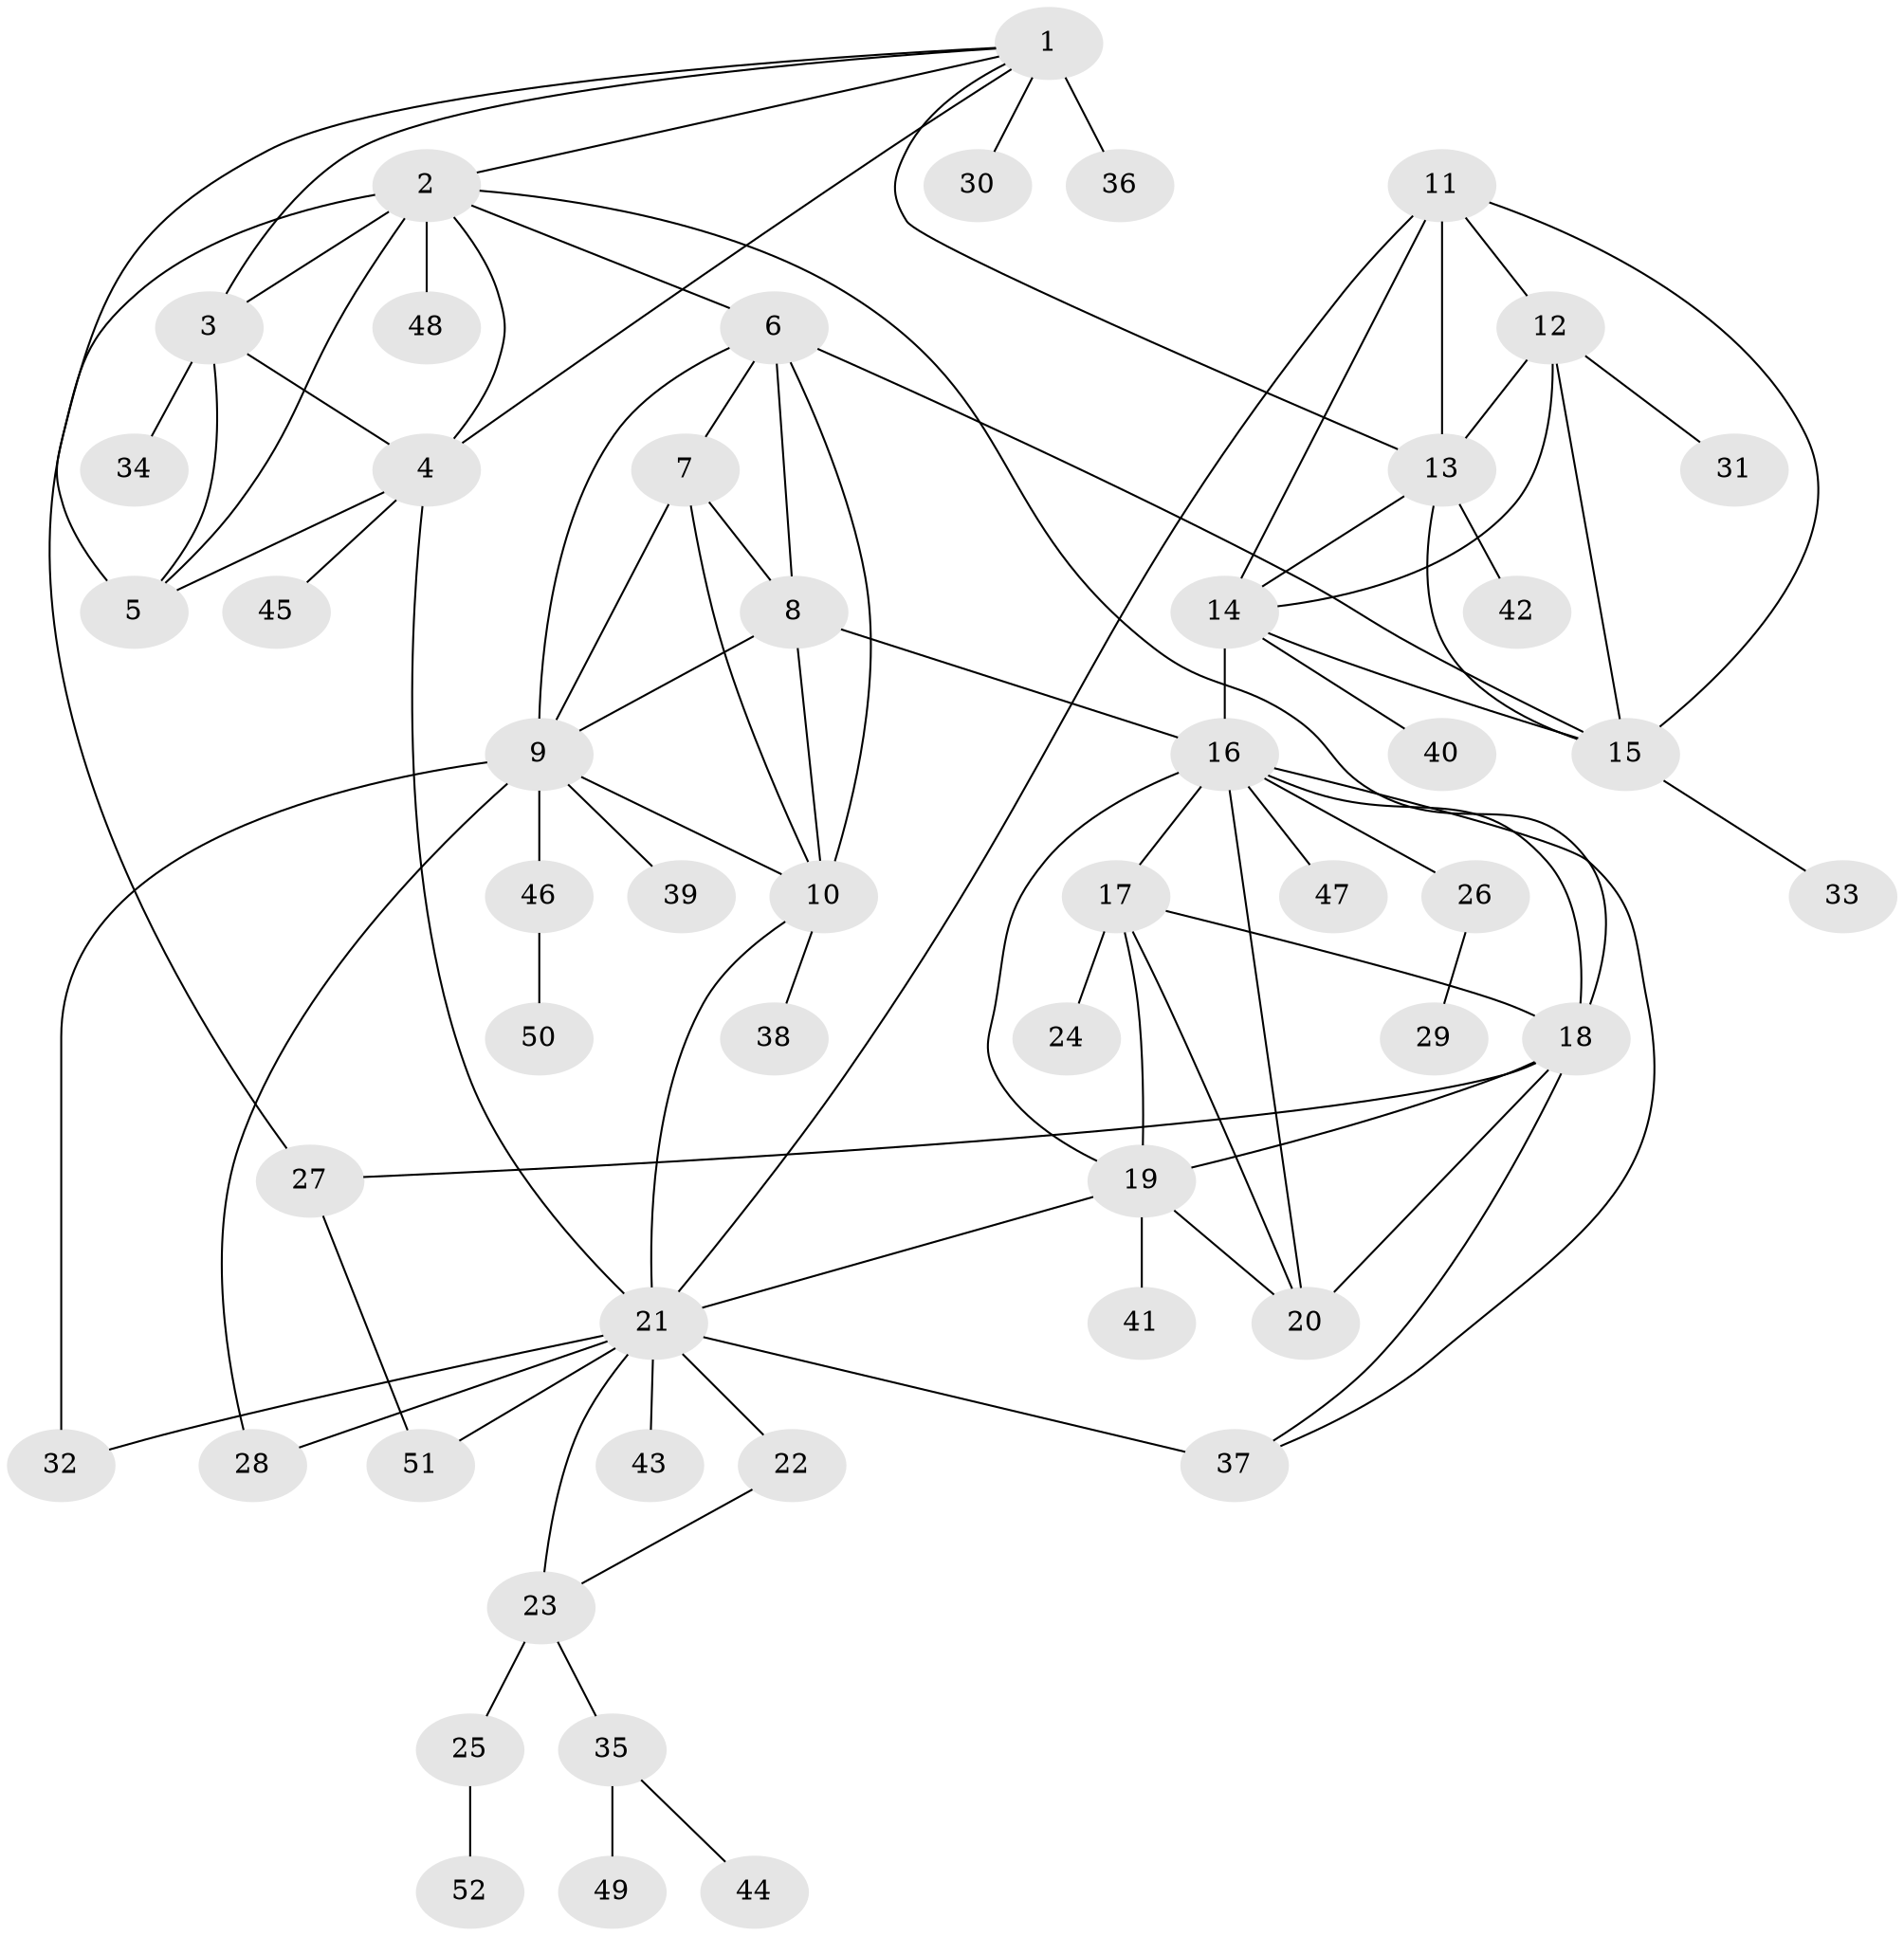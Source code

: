 // original degree distribution, {13: 0.009708737864077669, 8: 0.038834951456310676, 6: 0.06796116504854369, 7: 0.06796116504854369, 5: 0.019417475728155338, 10: 0.019417475728155338, 9: 0.019417475728155338, 1: 0.5533980582524272, 3: 0.02912621359223301, 4: 0.019417475728155338, 2: 0.1553398058252427}
// Generated by graph-tools (version 1.1) at 2025/52/03/04/25 22:52:31]
// undirected, 52 vertices, 88 edges
graph export_dot {
  node [color=gray90,style=filled];
  1;
  2;
  3;
  4;
  5;
  6;
  7;
  8;
  9;
  10;
  11;
  12;
  13;
  14;
  15;
  16;
  17;
  18;
  19;
  20;
  21;
  22;
  23;
  24;
  25;
  26;
  27;
  28;
  29;
  30;
  31;
  32;
  33;
  34;
  35;
  36;
  37;
  38;
  39;
  40;
  41;
  42;
  43;
  44;
  45;
  46;
  47;
  48;
  49;
  50;
  51;
  52;
  1 -- 2 [weight=1.0];
  1 -- 3 [weight=1.0];
  1 -- 4 [weight=1.0];
  1 -- 5 [weight=1.0];
  1 -- 13 [weight=1.0];
  1 -- 30 [weight=1.0];
  1 -- 36 [weight=6.0];
  2 -- 3 [weight=1.0];
  2 -- 4 [weight=1.0];
  2 -- 5 [weight=2.0];
  2 -- 6 [weight=1.0];
  2 -- 18 [weight=1.0];
  2 -- 27 [weight=1.0];
  2 -- 48 [weight=1.0];
  3 -- 4 [weight=1.0];
  3 -- 5 [weight=1.0];
  3 -- 34 [weight=1.0];
  4 -- 5 [weight=1.0];
  4 -- 21 [weight=2.0];
  4 -- 45 [weight=1.0];
  6 -- 7 [weight=1.0];
  6 -- 8 [weight=1.0];
  6 -- 9 [weight=1.0];
  6 -- 10 [weight=1.0];
  6 -- 15 [weight=1.0];
  7 -- 8 [weight=1.0];
  7 -- 9 [weight=1.0];
  7 -- 10 [weight=1.0];
  8 -- 9 [weight=1.0];
  8 -- 10 [weight=1.0];
  8 -- 16 [weight=1.0];
  9 -- 10 [weight=1.0];
  9 -- 28 [weight=1.0];
  9 -- 32 [weight=2.0];
  9 -- 39 [weight=1.0];
  9 -- 46 [weight=1.0];
  10 -- 21 [weight=1.0];
  10 -- 38 [weight=3.0];
  11 -- 12 [weight=1.0];
  11 -- 13 [weight=1.0];
  11 -- 14 [weight=1.0];
  11 -- 15 [weight=1.0];
  11 -- 21 [weight=1.0];
  12 -- 13 [weight=1.0];
  12 -- 14 [weight=1.0];
  12 -- 15 [weight=1.0];
  12 -- 31 [weight=1.0];
  13 -- 14 [weight=1.0];
  13 -- 15 [weight=1.0];
  13 -- 42 [weight=1.0];
  14 -- 15 [weight=1.0];
  14 -- 16 [weight=1.0];
  14 -- 40 [weight=1.0];
  15 -- 33 [weight=2.0];
  16 -- 17 [weight=1.0];
  16 -- 18 [weight=1.0];
  16 -- 19 [weight=1.0];
  16 -- 20 [weight=1.0];
  16 -- 26 [weight=1.0];
  16 -- 37 [weight=1.0];
  16 -- 47 [weight=1.0];
  17 -- 18 [weight=1.0];
  17 -- 19 [weight=1.0];
  17 -- 20 [weight=1.0];
  17 -- 24 [weight=2.0];
  18 -- 19 [weight=1.0];
  18 -- 20 [weight=1.0];
  18 -- 27 [weight=1.0];
  18 -- 37 [weight=1.0];
  19 -- 20 [weight=1.0];
  19 -- 21 [weight=1.0];
  19 -- 41 [weight=1.0];
  21 -- 22 [weight=4.0];
  21 -- 23 [weight=3.0];
  21 -- 28 [weight=1.0];
  21 -- 32 [weight=1.0];
  21 -- 37 [weight=2.0];
  21 -- 43 [weight=1.0];
  21 -- 51 [weight=1.0];
  22 -- 23 [weight=1.0];
  23 -- 25 [weight=1.0];
  23 -- 35 [weight=1.0];
  25 -- 52 [weight=1.0];
  26 -- 29 [weight=1.0];
  27 -- 51 [weight=1.0];
  35 -- 44 [weight=1.0];
  35 -- 49 [weight=1.0];
  46 -- 50 [weight=1.0];
}
